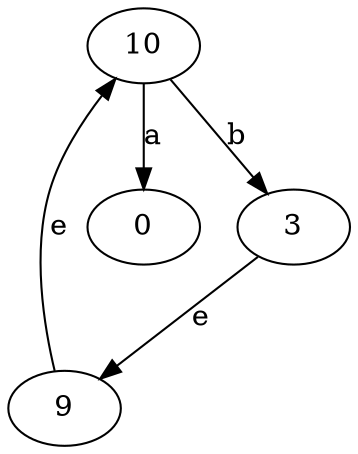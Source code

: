 strict digraph  {
0;
3;
9;
10;
3 -> 9  [label=e];
9 -> 10  [label=e];
10 -> 0  [label=a];
10 -> 3  [label=b];
}
